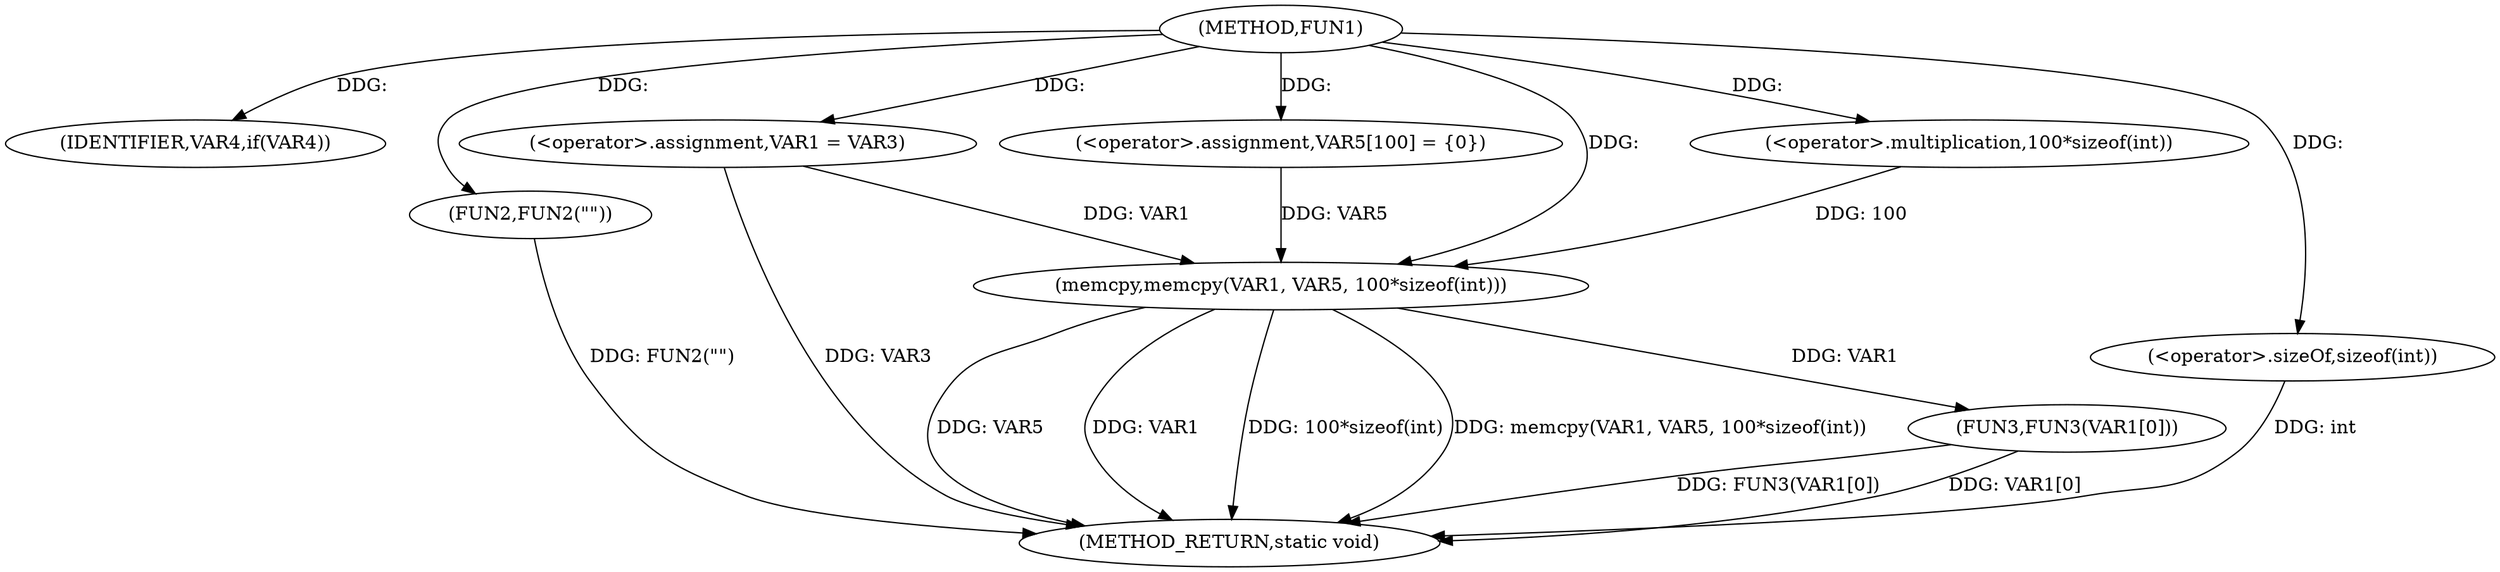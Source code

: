 digraph FUN1 {  
"1000100" [label = "(METHOD,FUN1)" ]
"1000130" [label = "(METHOD_RETURN,static void)" ]
"1000106" [label = "(IDENTIFIER,VAR4,if(VAR4))" ]
"1000108" [label = "(FUN2,FUN2(\"\"))" ]
"1000112" [label = "(<operator>.assignment,VAR1 = VAR3)" ]
"1000117" [label = "(<operator>.assignment,VAR5[100] = {0})" ]
"1000119" [label = "(memcpy,memcpy(VAR1, VAR5, 100*sizeof(int)))" ]
"1000122" [label = "(<operator>.multiplication,100*sizeof(int))" ]
"1000124" [label = "(<operator>.sizeOf,sizeof(int))" ]
"1000126" [label = "(FUN3,FUN3(VAR1[0]))" ]
  "1000126" -> "1000130"  [ label = "DDG: FUN3(VAR1[0])"] 
  "1000124" -> "1000130"  [ label = "DDG: int"] 
  "1000108" -> "1000130"  [ label = "DDG: FUN2(\"\")"] 
  "1000112" -> "1000130"  [ label = "DDG: VAR3"] 
  "1000119" -> "1000130"  [ label = "DDG: VAR5"] 
  "1000126" -> "1000130"  [ label = "DDG: VAR1[0]"] 
  "1000119" -> "1000130"  [ label = "DDG: VAR1"] 
  "1000119" -> "1000130"  [ label = "DDG: 100*sizeof(int)"] 
  "1000119" -> "1000130"  [ label = "DDG: memcpy(VAR1, VAR5, 100*sizeof(int))"] 
  "1000100" -> "1000106"  [ label = "DDG: "] 
  "1000100" -> "1000108"  [ label = "DDG: "] 
  "1000100" -> "1000112"  [ label = "DDG: "] 
  "1000100" -> "1000117"  [ label = "DDG: "] 
  "1000112" -> "1000119"  [ label = "DDG: VAR1"] 
  "1000100" -> "1000119"  [ label = "DDG: "] 
  "1000117" -> "1000119"  [ label = "DDG: VAR5"] 
  "1000122" -> "1000119"  [ label = "DDG: 100"] 
  "1000100" -> "1000122"  [ label = "DDG: "] 
  "1000100" -> "1000124"  [ label = "DDG: "] 
  "1000119" -> "1000126"  [ label = "DDG: VAR1"] 
}
